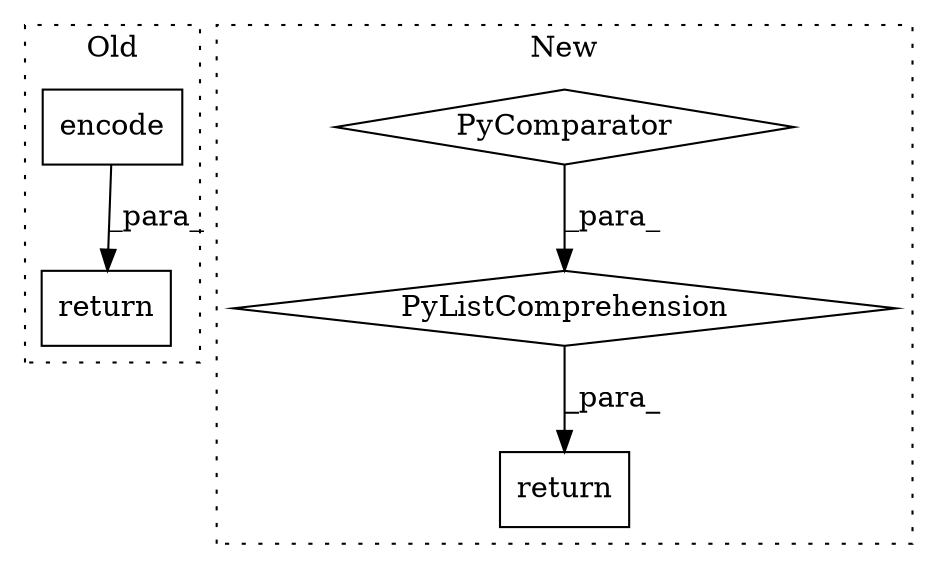 digraph G {
subgraph cluster0 {
1 [label="encode" a="32" s="2971,3005" l="7,1" shape="box"];
5 [label="return" a="41" s="2951" l="7" shape="box"];
label = "Old";
style="dotted";
}
subgraph cluster1 {
2 [label="PyListComprehension" a="109" s="2809" l="104" shape="diamond"];
3 [label="PyComparator" a="113" s="2878" l="27" shape="diamond"];
4 [label="return" a="41" s="2782" l="7" shape="box"];
label = "New";
style="dotted";
}
1 -> 5 [label="_para_"];
2 -> 4 [label="_para_"];
3 -> 2 [label="_para_"];
}